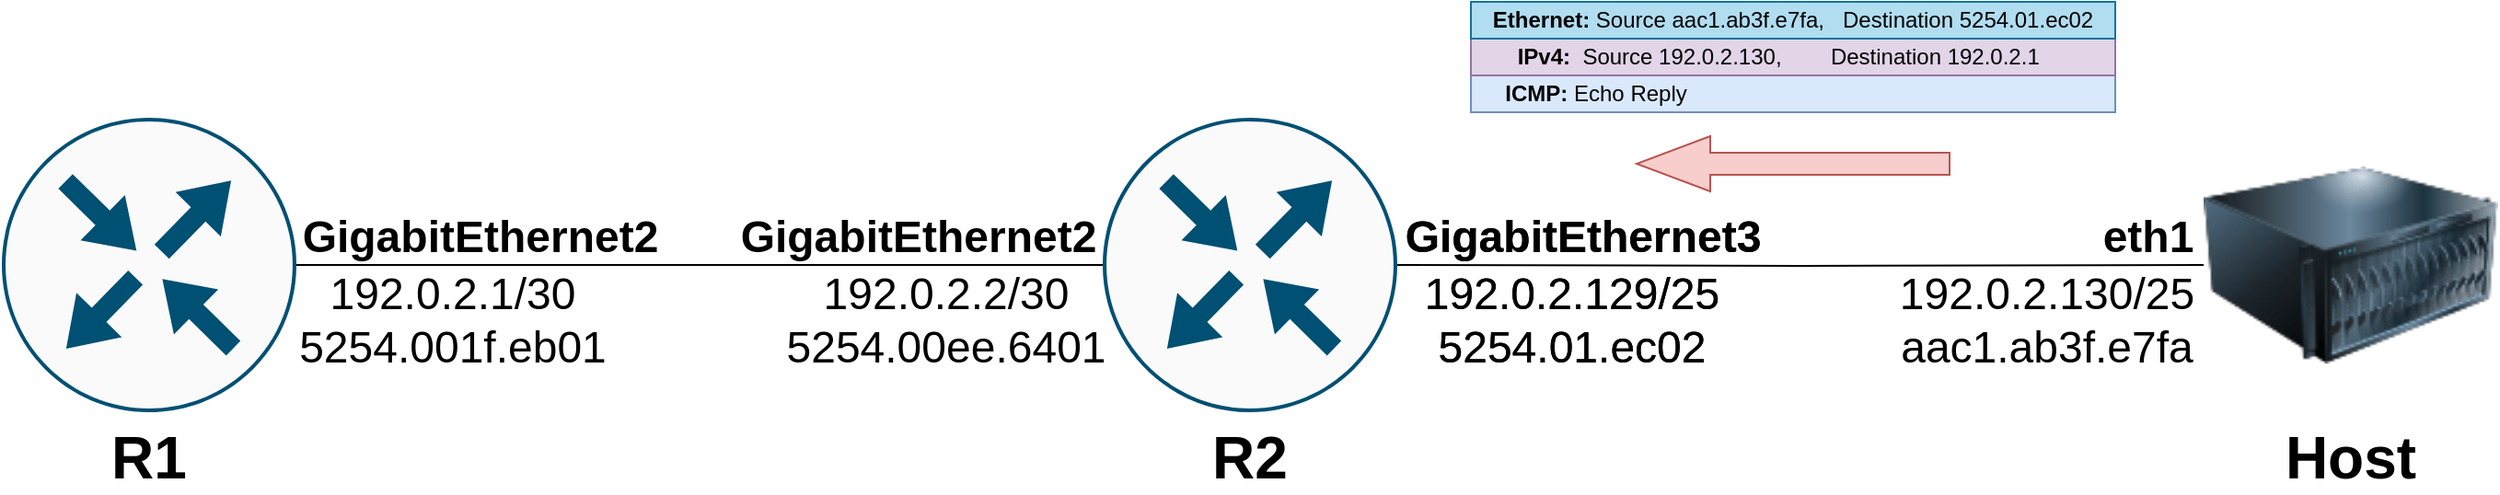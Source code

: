 <mxfile version="18.0.2" type="device"><diagram id="gkMwvEXVFvD15q9P0unt" name="Page-1"><mxGraphModel dx="1768" dy="1346" grid="1" gridSize="10" guides="1" tooltips="1" connect="1" arrows="1" fold="1" page="1" pageScale="1" pageWidth="850" pageHeight="1100" math="0" shadow="0"><root><mxCell id="0"/><mxCell id="1" parent="0"/><mxCell id="rUtFMbiMm77uvTc8waQB-1" value="" style="sketch=0;points=[[0.5,0,0],[1,0.5,0],[0.5,1,0],[0,0.5,0],[0.145,0.145,0],[0.856,0.145,0],[0.855,0.856,0],[0.145,0.855,0]];verticalLabelPosition=bottom;html=1;verticalAlign=top;aspect=fixed;align=center;pointerEvents=1;shape=mxgraph.cisco19.rect;prIcon=router;fillColor=#FAFAFA;strokeColor=#005073;" parent="1" vertex="1"><mxGeometry x="80" y="280" width="160" height="160" as="geometry"/></mxCell><mxCell id="rUtFMbiMm77uvTc8waQB-4" value="&lt;font style=&quot;font-size: 32px&quot;&gt;&lt;b&gt;R2&lt;/b&gt;&lt;br&gt;&lt;/font&gt;" style="text;html=1;strokeColor=none;fillColor=none;align=center;verticalAlign=middle;whiteSpace=wrap;rounded=0;" parent="1" vertex="1"><mxGeometry x="120" y="450" width="80" height="30" as="geometry"/></mxCell><mxCell id="rUtFMbiMm77uvTc8waQB-6" value="&lt;font style=&quot;font-size: 24px&quot;&gt;GigabitEthernet3&lt;/font&gt;" style="text;html=1;strokeColor=none;fillColor=none;align=center;verticalAlign=middle;whiteSpace=wrap;rounded=0;fontSize=12;fontStyle=1" parent="1" vertex="1"><mxGeometry x="241" y="335" width="200" height="20" as="geometry"/></mxCell><mxCell id="xENhbxOerLXffAawdGfM-1" value="&lt;font style=&quot;font-size: 24px&quot;&gt;192.0.2.129/25&lt;br&gt;5254.01.ec02&lt;br&gt;&lt;/font&gt;" style="text;html=1;strokeColor=none;fillColor=none;align=center;verticalAlign=middle;whiteSpace=wrap;rounded=0;fontSize=12;" parent="1" vertex="1"><mxGeometry x="250" y="360" width="170" height="60" as="geometry"/></mxCell><mxCell id="xENhbxOerLXffAawdGfM-6" style="edgeStyle=orthogonalEdgeStyle;rounded=0;orthogonalLoop=1;jettySize=auto;html=1;exitX=1;exitY=0.5;exitDx=0;exitDy=0;exitPerimeter=0;entryX=0;entryY=0.5;entryDx=0;entryDy=0;entryPerimeter=0;endArrow=none;endFill=0;" parent="1" source="xENhbxOerLXffAawdGfM-4" target="rUtFMbiMm77uvTc8waQB-1" edge="1"><mxGeometry relative="1" as="geometry"/></mxCell><mxCell id="xENhbxOerLXffAawdGfM-4" value="" style="sketch=0;points=[[0.5,0,0],[1,0.5,0],[0.5,1,0],[0,0.5,0],[0.145,0.145,0],[0.856,0.145,0],[0.855,0.856,0],[0.145,0.855,0]];verticalLabelPosition=bottom;html=1;verticalAlign=top;aspect=fixed;align=center;pointerEvents=1;shape=mxgraph.cisco19.rect;prIcon=router;fillColor=#FAFAFA;strokeColor=#005073;" parent="1" vertex="1"><mxGeometry x="-518" y="280" width="160" height="160" as="geometry"/></mxCell><mxCell id="xENhbxOerLXffAawdGfM-5" value="&lt;font style=&quot;font-size: 32px&quot;&gt;&lt;b&gt;R1&lt;/b&gt;&lt;br&gt;&lt;/font&gt;" style="text;html=1;strokeColor=none;fillColor=none;align=center;verticalAlign=middle;whiteSpace=wrap;rounded=0;" parent="1" vertex="1"><mxGeometry x="-478" y="450" width="80" height="30" as="geometry"/></mxCell><mxCell id="xENhbxOerLXffAawdGfM-7" value="&lt;font style=&quot;font-size: 24px&quot;&gt;GigabitEthernet2&lt;/font&gt;" style="text;html=1;strokeColor=none;fillColor=none;align=center;verticalAlign=middle;whiteSpace=wrap;rounded=0;fontSize=12;fontStyle=1" parent="1" vertex="1"><mxGeometry x="-120" y="335" width="200" height="20" as="geometry"/></mxCell><mxCell id="xENhbxOerLXffAawdGfM-8" value="&lt;font style=&quot;font-size: 24px&quot;&gt;GigabitEthernet2&lt;/font&gt;" style="text;html=1;strokeColor=none;fillColor=none;align=center;verticalAlign=middle;whiteSpace=wrap;rounded=0;fontSize=12;fontStyle=1" parent="1" vertex="1"><mxGeometry x="-358" y="335" width="200" height="20" as="geometry"/></mxCell><mxCell id="xENhbxOerLXffAawdGfM-9" value="&lt;font style=&quot;font-size: 24px&quot;&gt;192.0.2.2/30&lt;br&gt;5254.00ee.6401&lt;br&gt;&lt;/font&gt;" style="text;html=1;strokeColor=none;fillColor=none;align=center;verticalAlign=middle;whiteSpace=wrap;rounded=0;fontSize=12;" parent="1" vertex="1"><mxGeometry x="-90" y="360" width="170" height="60" as="geometry"/></mxCell><mxCell id="xENhbxOerLXffAawdGfM-10" value="&lt;font style=&quot;font-size: 24px&quot;&gt;192.0.2.1/30&lt;br&gt;5254.001f.eb01&lt;br&gt;&lt;/font&gt;" style="text;html=1;strokeColor=none;fillColor=none;align=center;verticalAlign=middle;whiteSpace=wrap;rounded=0;fontSize=12;" parent="1" vertex="1"><mxGeometry x="-358" y="360" width="170" height="60" as="geometry"/></mxCell><mxCell id="Cx1l_bT8B-DmLu8TlAHO-1" value="&lt;b&gt;&amp;nbsp; &amp;nbsp; &amp;nbsp;ICMP:&lt;/b&gt; Echo Reply" style="rounded=0;whiteSpace=wrap;html=1;align=left;fillColor=#dae8fc;strokeColor=#6c8ebf;" parent="1" vertex="1"><mxGeometry x="280" y="257" width="350" height="20" as="geometry"/></mxCell><mxCell id="Cx1l_bT8B-DmLu8TlAHO-2" value="&lt;b&gt;&amp;nbsp; &amp;nbsp; &amp;nbsp; &amp;nbsp;IPv4:&lt;/b&gt;&amp;nbsp; Source 192.0.2.130,&amp;nbsp; &amp;nbsp; &amp;nbsp; &amp;nbsp; Destination 192.0.2.1" style="rounded=0;whiteSpace=wrap;html=1;align=left;fillColor=#e1d5e7;strokeColor=#9673a6;" parent="1" vertex="1"><mxGeometry x="280" y="237" width="350" height="20" as="geometry"/></mxCell><mxCell id="Cx1l_bT8B-DmLu8TlAHO-3" value="&lt;b&gt;Ethernet:&lt;/b&gt; Source aac1.ab3f.e7fa,&amp;nbsp; &amp;nbsp;Destination 5254.01.ec02" style="rounded=0;whiteSpace=wrap;html=1;fillColor=#b1ddf0;strokeColor=#10739e;" parent="1" vertex="1"><mxGeometry x="280" y="217" width="350" height="20" as="geometry"/></mxCell><mxCell id="Cx1l_bT8B-DmLu8TlAHO-4" value="" style="html=1;shadow=0;dashed=0;align=center;verticalAlign=middle;shape=mxgraph.arrows2.arrow;dy=0.6;dx=40;notch=0;fillColor=#f8cecc;strokeColor=#b85450;flipH=1;" parent="1" vertex="1"><mxGeometry x="370" y="290" width="170" height="30" as="geometry"/></mxCell><mxCell id="A4o63LDI56eDSg_vYLPC-1" style="edgeStyle=orthogonalEdgeStyle;rounded=0;orthogonalLoop=1;jettySize=auto;html=1;exitX=1;exitY=0.5;exitDx=0;exitDy=0;exitPerimeter=0;entryX=0;entryY=0.5;entryDx=0;entryDy=0;endArrow=none;endFill=0;" parent="1" target="A4o63LDI56eDSg_vYLPC-2" edge="1"><mxGeometry relative="1" as="geometry"><mxPoint x="240" y="360" as="sourcePoint"/></mxGeometry></mxCell><mxCell id="A4o63LDI56eDSg_vYLPC-2" value="" style="image;html=1;image=img/lib/clip_art/computers/Server_128x128.png" parent="1" vertex="1"><mxGeometry x="678" y="280" width="160" height="160" as="geometry"/></mxCell><mxCell id="A4o63LDI56eDSg_vYLPC-3" value="&lt;font style=&quot;font-size: 32px&quot;&gt;&lt;b&gt;Host&lt;/b&gt;&lt;br&gt;&lt;/font&gt;" style="text;html=1;strokeColor=none;fillColor=none;align=center;verticalAlign=middle;whiteSpace=wrap;rounded=0;" parent="1" vertex="1"><mxGeometry x="713" y="450" width="90" height="30" as="geometry"/></mxCell><mxCell id="A4o63LDI56eDSg_vYLPC-4" value="&lt;font style=&quot;font-size: 24px&quot;&gt;GigabitEthernet3&lt;/font&gt;" style="text;html=1;strokeColor=none;fillColor=none;align=center;verticalAlign=middle;whiteSpace=wrap;rounded=0;fontSize=12;fontStyle=1" parent="1" vertex="1"><mxGeometry x="241" y="335" width="200" height="20" as="geometry"/></mxCell><mxCell id="A4o63LDI56eDSg_vYLPC-5" value="&lt;font style=&quot;font-size: 24px&quot;&gt;eth1&lt;/font&gt;" style="text;html=1;strokeColor=none;fillColor=none;align=center;verticalAlign=middle;whiteSpace=wrap;rounded=0;fontSize=12;fontStyle=1" parent="1" vertex="1"><mxGeometry x="623" y="330" width="50" height="30" as="geometry"/></mxCell><mxCell id="A4o63LDI56eDSg_vYLPC-6" value="&lt;font style=&quot;font-size: 24px&quot;&gt;192.0.2.129/25&lt;br&gt;5254.01.ec02&lt;br&gt;&lt;/font&gt;" style="text;html=1;strokeColor=none;fillColor=none;align=center;verticalAlign=middle;whiteSpace=wrap;rounded=0;fontSize=12;" parent="1" vertex="1"><mxGeometry x="250" y="360" width="170" height="60" as="geometry"/></mxCell><mxCell id="A4o63LDI56eDSg_vYLPC-7" value="&lt;font style=&quot;font-size: 24px&quot;&gt;192.0.2.130/25&lt;br&gt;aac1.ab3f.e7fa&lt;br&gt;&lt;/font&gt;" style="text;html=1;strokeColor=none;fillColor=none;align=center;verticalAlign=middle;whiteSpace=wrap;rounded=0;fontSize=12;" parent="1" vertex="1"><mxGeometry x="508" y="360" width="170" height="60" as="geometry"/></mxCell></root></mxGraphModel></diagram></mxfile>